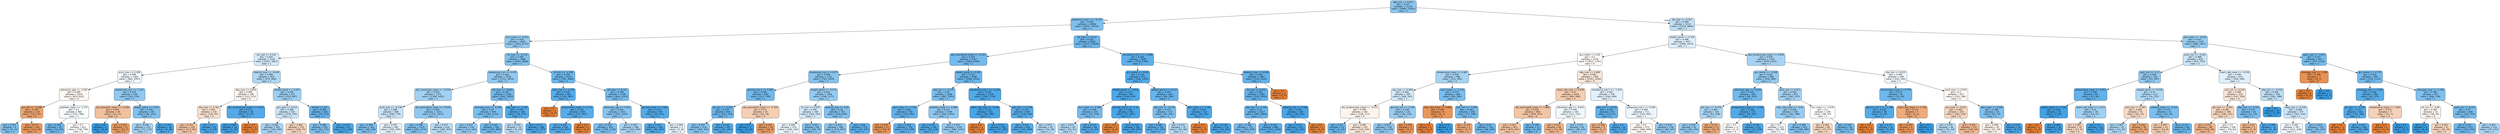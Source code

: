 digraph Tree {
node [shape=box, style="filled, rounded", color="black", fontname="helvetica"] ;
edge [fontname="helvetica"] ;
0 [label="dbp_min <= 0.611\ngini = 0.417\nsamples = 21220\nvalue = [9909, 23581]\nclass = 1", fillcolor="#8cc6f0"] ;
1 [label="potassium_max.1 <= -0.154\ngini = 0.383\nsamples = 16006\nvalue = [6531, 18741]\nclass = 1", fillcolor="#7ebfee"] ;
0 -> 1 [labeldistance=2.5, labelangle=45, headlabel="True"] ;
2 [label="bun_mean <= -0.615\ngini = 0.429\nsamples = 8001\nvalue = [3954, 8715]\nclass = 1", fillcolor="#93c9f1"] ;
1 -> 2 ;
3 [label="ph_max <= 0.152\ngini = 0.493\nsamples = 2102\nvalue = [1457, 1857]\nclass = 1", fillcolor="#d4eaf9"] ;
2 -> 3 ;
4 [label="pco2_max <= 0.289\ngini = 0.499\nsamples = 1283\nvalue = [982, 1057]\nclass = 1", fillcolor="#f1f8fd"] ;
3 -> 4 ;
5 [label="admission_age <= -2.292\ngini = 0.499\nsamples = 1074\nvalue = [879, 823]\nclass = 0", fillcolor="#fdf7f2"] ;
4 -> 5 ;
6 [label="gcs_min <= -0.398\ngini = 0.339\nsamples = 110\nvalue = [127, 35]\nclass = 0", fillcolor="#eca470"] ;
5 -> 6 ;
7 [label="gini = 0.391\nsamples = 9\nvalue = [4, 11]\nclass = 1", fillcolor="#81c1ee"] ;
6 -> 7 ;
8 [label="gini = 0.273\nsamples = 101\nvalue = [123, 24]\nclass = 0", fillcolor="#ea9a60"] ;
6 -> 8 ;
9 [label="platelets_mean <= -1.275\ngini = 0.5\nsamples = 964\nvalue = [752, 788]\nclass = 1", fillcolor="#f6fbfe"] ;
5 -> 9 ;
10 [label="gini = 0.342\nsamples = 42\nvalue = [14, 50]\nclass = 1", fillcolor="#70b8ec"] ;
9 -> 10 ;
11 [label="gini = 0.5\nsamples = 922\nvalue = [738, 738]\nclass = 0", fillcolor="#ffffff"] ;
9 -> 11 ;
12 [label="baseexcess_min <= -1.347\ngini = 0.424\nsamples = 209\nvalue = [103, 234]\nclass = 1", fillcolor="#90c8f0"] ;
4 -> 12 ;
13 [label="abs_basophils_mean <= -0.299\ngini = 0.444\nsamples = 18\nvalue = [22, 11]\nclass = 0", fillcolor="#f2c09c"] ;
12 -> 13 ;
14 [label="gini = 0.0\nsamples = 3\nvalue = [0, 6]\nclass = 1", fillcolor="#399de5"] ;
13 -> 14 ;
15 [label="gini = 0.302\nsamples = 15\nvalue = [22, 5]\nclass = 0", fillcolor="#eb9e66"] ;
13 -> 15 ;
16 [label="weight_admit <= 0.457\ngini = 0.391\nsamples = 191\nvalue = [81, 223]\nclass = 1", fillcolor="#81c1ee"] ;
12 -> 16 ;
17 [label="gini = 0.456\nsamples = 131\nvalue = [72, 133]\nclass = 1", fillcolor="#a4d2f3"] ;
16 -> 17 ;
18 [label="gini = 0.165\nsamples = 60\nvalue = [9, 90]\nclass = 1", fillcolor="#4da7e8"] ;
16 -> 18 ;
19 [label="totalco2_max <= -0.429\ngini = 0.468\nsamples = 819\nvalue = [475, 800]\nclass = 1", fillcolor="#afd7f4"] ;
3 -> 19 ;
20 [label="dbp_max <= 0.819\ngini = 0.499\nsamples = 148\nvalue = [123, 113]\nclass = 0", fillcolor="#fdf5ef"] ;
19 -> 20 ;
21 [label="sbp_max <= 0.762\ngini = 0.491\nsamples = 130\nvalue = [120, 91]\nclass = 0", fillcolor="#f9e1cf"] ;
20 -> 21 ;
22 [label="gini = 0.453\nsamples = 110\nvalue = [117, 62]\nclass = 0", fillcolor="#f3c4a2"] ;
21 -> 22 ;
23 [label="gini = 0.17\nsamples = 20\nvalue = [3, 29]\nclass = 1", fillcolor="#4da7e8"] ;
21 -> 23 ;
24 [label="abs_lymphocytes_mean <= 0.022\ngini = 0.211\nsamples = 18\nvalue = [3, 22]\nclass = 1", fillcolor="#54aae9"] ;
20 -> 24 ;
25 [label="gini = 0.083\nsamples = 16\nvalue = [1, 22]\nclass = 1", fillcolor="#42a1e6"] ;
24 -> 25 ;
26 [label="gini = 0.0\nsamples = 2\nvalue = [2, 0]\nclass = 0", fillcolor="#e58139"] ;
24 -> 26 ;
27 [label="weight_admit <= -0.037\ngini = 0.448\nsamples = 671\nvalue = [352, 687]\nclass = 1", fillcolor="#9ecff2"] ;
19 -> 27 ;
28 [label="gcs_eyes <= 0.412\ngini = 0.489\nsamples = 425\nvalue = [278, 374]\nclass = 1", fillcolor="#cce6f8"] ;
27 -> 28 ;
29 [label="gini = 0.461\nsamples = 302\nvalue = [169, 300]\nclass = 1", fillcolor="#a9d4f4"] ;
28 -> 29 ;
30 [label="gini = 0.482\nsamples = 123\nvalue = [109, 74]\nclass = 0", fillcolor="#f7d7bf"] ;
28 -> 30 ;
31 [label="female <= 0.5\ngini = 0.309\nsamples = 246\nvalue = [74, 313]\nclass = 1", fillcolor="#68b4eb"] ;
27 -> 31 ;
32 [label="gini = 0.388\nsamples = 155\nvalue = [61, 171]\nclass = 1", fillcolor="#80c0ee"] ;
31 -> 32 ;
33 [label="gini = 0.154\nsamples = 91\nvalue = [13, 142]\nclass = 1", fillcolor="#4ba6e7"] ;
31 -> 33 ;
34 [label="inr_max <= -0.178\ngini = 0.391\nsamples = 5899\nvalue = [2497, 6858]\nclass = 1", fillcolor="#81c1ee"] ;
2 -> 34 ;
35 [label="baseexcess_min <= 0.479\ngini = 0.426\nsamples = 3529\nvalue = [1712, 3854]\nclass = 1", fillcolor="#91c9f1"] ;
34 -> 35 ;
36 [label="abs_monocytes_mean <= -0.159\ngini = 0.454\nsamples = 2371\nvalue = [1309, 2451]\nclass = 1", fillcolor="#a3d1f3"] ;
35 -> 36 ;
37 [label="pco2_max <= -0.138\ngini = 0.488\nsamples = 848\nvalue = [568, 779]\nclass = 1", fillcolor="#c9e4f8"] ;
36 -> 37 ;
38 [label="gini = 0.384\nsamples = 161\nvalue = [68, 194]\nclass = 1", fillcolor="#7ebfee"] ;
37 -> 38 ;
39 [label="gini = 0.497\nsamples = 687\nvalue = [500, 585]\nclass = 1", fillcolor="#e2f1fb"] ;
37 -> 39 ;
40 [label="abs_eosinophils_mean <= -0.076\ngini = 0.426\nsamples = 1523\nvalue = [741, 1672]\nclass = 1", fillcolor="#91c8f1"] ;
36 -> 40 ;
41 [label="gini = 0.398\nsamples = 1107\nvalue = [481, 1271]\nclass = 1", fillcolor="#84c2ef"] ;
40 -> 41 ;
42 [label="gini = 0.477\nsamples = 416\nvalue = [260, 401]\nclass = 1", fillcolor="#b9ddf6"] ;
40 -> 42 ;
43 [label="ptt_max <= -0.055\ngini = 0.347\nsamples = 1158\nvalue = [403, 1403]\nclass = 1", fillcolor="#72b9ec"] ;
35 -> 43 ;
44 [label="aniongap_max <= -0.766\ngini = 0.37\nsamples = 976\nvalue = [367, 1132]\nclass = 1", fillcolor="#79bded"] ;
43 -> 44 ;
45 [label="gini = 0.432\nsamples = 236\nvalue = [115, 249]\nclass = 1", fillcolor="#94caf1"] ;
44 -> 45 ;
46 [label="gini = 0.345\nsamples = 740\nvalue = [252, 883]\nclass = 1", fillcolor="#72b9ec"] ;
44 -> 46 ;
47 [label="sbp_max <= -1.302\ngini = 0.207\nsamples = 182\nvalue = [36, 271]\nclass = 1", fillcolor="#53aae8"] ;
43 -> 47 ;
48 [label="gini = 0.476\nsamples = 14\nvalue = [9, 14]\nclass = 1", fillcolor="#b8dcf6"] ;
47 -> 48 ;
49 [label="gini = 0.172\nsamples = 168\nvalue = [27, 257]\nclass = 1", fillcolor="#4ea7e8"] ;
47 -> 49 ;
50 [label="ph_min <= -0.158\ngini = 0.329\nsamples = 2370\nvalue = [785, 3004]\nclass = 1", fillcolor="#6db7ec"] ;
34 -> 50 ;
51 [label="mbp_max <= -1.526\ngini = 0.234\nsamples = 662\nvalue = [141, 901]\nclass = 1", fillcolor="#58ace9"] ;
50 -> 51 ;
52 [label="gini = 0.0\nsamples = 4\nvalue = [4, 0]\nclass = 0", fillcolor="#e58139"] ;
51 -> 52 ;
53 [label="temperature_mean <= 2.731\ngini = 0.229\nsamples = 658\nvalue = [137, 901]\nclass = 1", fillcolor="#57ace9"] ;
51 -> 53 ;
54 [label="gini = 0.224\nsamples = 656\nvalue = [133, 901]\nclass = 1", fillcolor="#56abe9"] ;
53 -> 54 ;
55 [label="gini = 0.0\nsamples = 2\nvalue = [4, 0]\nclass = 0", fillcolor="#e58139"] ;
53 -> 55 ;
56 [label="ptt_max <= 0.107\ngini = 0.359\nsamples = 1708\nvalue = [644, 2103]\nclass = 1", fillcolor="#76bbed"] ;
50 -> 56 ;
57 [label="admission_age <= 1.022\ngini = 0.402\nsamples = 1251\nvalue = [552, 1432]\nclass = 1", fillcolor="#85c3ef"] ;
56 -> 57 ;
58 [label="gini = 0.378\nsamples = 955\nvalue = [390, 1149]\nclass = 1", fillcolor="#7cbeee"] ;
57 -> 58 ;
59 [label="gini = 0.463\nsamples = 296\nvalue = [162, 283]\nclass = 1", fillcolor="#aad5f4"] ;
57 -> 59 ;
60 [label="glucose_mean <= 2.982\ngini = 0.212\nsamples = 457\nvalue = [92, 671]\nclass = 1", fillcolor="#54aae9"] ;
56 -> 60 ;
61 [label="gini = 0.201\nsamples = 450\nvalue = [85, 663]\nclass = 1", fillcolor="#52aae8"] ;
60 -> 61 ;
62 [label="gini = 0.498\nsamples = 7\nvalue = [7, 8]\nclass = 1", fillcolor="#e6f3fc"] ;
60 -> 62 ;
63 [label="ph_max <= 0.152\ngini = 0.325\nsamples = 8005\nvalue = [2577, 10026]\nclass = 1", fillcolor="#6cb6ec"] ;
1 -> 63 ;
64 [label="abs_neutrophils_mean <= -0.201\ngini = 0.354\nsamples = 5167\nvalue = [1859, 6240]\nclass = 1", fillcolor="#74baed"] ;
63 -> 64 ;
65 [label="baseexcess_min <= 0.073\ngini = 0.406\nsamples = 1721\nvalue = [763, 1930]\nclass = 1", fillcolor="#87c4ef"] ;
64 -> 65 ;
66 [label="glucose_min.2 <= 1.967\ngini = 0.346\nsamples = 626\nvalue = [217, 759]\nclass = 1", fillcolor="#72b9ec"] ;
65 -> 66 ;
67 [label="ptt_min <= -0.162\ngini = 0.325\nsamples = 601\nvalue = [191, 743]\nclass = 1", fillcolor="#6cb6ec"] ;
66 -> 67 ;
68 [label="gini = 0.407\nsamples = 314\nvalue = [140, 352]\nclass = 1", fillcolor="#88c4ef"] ;
67 -> 68 ;
69 [label="gini = 0.204\nsamples = 287\nvalue = [51, 391]\nclass = 1", fillcolor="#53aae8"] ;
67 -> 69 ;
70 [label="abs_eosinophils_mean <= -0.356\ngini = 0.472\nsamples = 25\nvalue = [26, 16]\nclass = 0", fillcolor="#f5cfb3"] ;
66 -> 70 ;
71 [label="gini = 0.0\nsamples = 7\nvalue = [0, 10]\nclass = 1", fillcolor="#399de5"] ;
70 -> 71 ;
72 [label="gini = 0.305\nsamples = 18\nvalue = [26, 6]\nclass = 0", fillcolor="#eb9e67"] ;
70 -> 72 ;
73 [label="weight_admit <= -0.573\ngini = 0.434\nsamples = 1095\nvalue = [546, 1171]\nclass = 1", fillcolor="#95cbf1"] ;
65 -> 73 ;
74 [label="inr_min <= 0.078\ngini = 0.492\nsamples = 340\nvalue = [228, 293]\nclass = 1", fillcolor="#d3e9f9"] ;
73 -> 74 ;
75 [label="gini = 0.499\nsamples = 274\nvalue = [200, 220]\nclass = 1", fillcolor="#edf6fd"] ;
74 -> 75 ;
76 [label="gini = 0.401\nsamples = 66\nvalue = [28, 73]\nclass = 1", fillcolor="#85c3ef"] ;
74 -> 76 ;
77 [label="totalco2_max <= 0.02\ngini = 0.39\nsamples = 755\nvalue = [318, 878]\nclass = 1", fillcolor="#81c0ee"] ;
73 -> 77 ;
78 [label="gini = 0.419\nsamples = 580\nvalue = [276, 647]\nclass = 1", fillcolor="#8dc7f0"] ;
77 -> 78 ;
79 [label="gini = 0.26\nsamples = 175\nvalue = [42, 231]\nclass = 1", fillcolor="#5dafea"] ;
77 -> 79 ;
80 [label="weight_admit <= 0.403\ngini = 0.323\nsamples = 3446\nvalue = [1096, 4310]\nclass = 1", fillcolor="#6bb6ec"] ;
64 -> 80 ;
81 [label="sbp_min <= -0.733\ngini = 0.38\nsamples = 2208\nvalue = [887, 2592]\nclass = 1", fillcolor="#7dbfee"] ;
80 -> 81 ;
82 [label="spo2_mean <= -7.734\ngini = 0.282\nsamples = 730\nvalue = [193, 942]\nclass = 1", fillcolor="#62b1ea"] ;
81 -> 82 ;
83 [label="gini = 0.245\nsamples = 12\nvalue = [18, 3]\nclass = 0", fillcolor="#e9965a"] ;
82 -> 83 ;
84 [label="gini = 0.265\nsamples = 718\nvalue = [175, 939]\nclass = 1", fillcolor="#5eafea"] ;
82 -> 84 ;
85 [label="platelets_mean <= -0.889\ngini = 0.417\nsamples = 1478\nvalue = [694, 1650]\nclass = 1", fillcolor="#8cc6f0"] ;
81 -> 85 ;
86 [label="gini = 0.201\nsamples = 146\nvalue = [28, 219]\nclass = 1", fillcolor="#52aae8"] ;
85 -> 86 ;
87 [label="gini = 0.433\nsamples = 1332\nvalue = [666, 1431]\nclass = 1", fillcolor="#95cbf1"] ;
85 -> 87 ;
88 [label="hematocrit_min.1 <= -0.126\ngini = 0.193\nsamples = 1238\nvalue = [209, 1718]\nclass = 1", fillcolor="#51a9e8"] ;
80 -> 88 ;
89 [label="heart_rate_max <= -2.078\ngini = 0.133\nsamples = 551\nvalue = [60, 780]\nclass = 1", fillcolor="#48a5e7"] ;
88 -> 89 ;
90 [label="gini = 0.0\nsamples = 1\nvalue = [3, 0]\nclass = 0", fillcolor="#e58139"] ;
89 -> 90 ;
91 [label="gini = 0.127\nsamples = 550\nvalue = [57, 780]\nclass = 1", fillcolor="#47a4e7"] ;
89 -> 91 ;
92 [label="po2_min <= 0.736\ngini = 0.237\nsamples = 687\nvalue = [149, 938]\nclass = 1", fillcolor="#58ade9"] ;
88 -> 92 ;
93 [label="gini = 0.214\nsamples = 644\nvalue = [125, 899]\nclass = 1", fillcolor="#55abe9"] ;
92 -> 93 ;
94 [label="gini = 0.472\nsamples = 43\nvalue = [24, 39]\nclass = 1", fillcolor="#b3d9f5"] ;
92 -> 94 ;
95 [label="hematocrit_min.1 <= -0.889\ngini = 0.268\nsamples = 2838\nvalue = [718, 3786]\nclass = 1", fillcolor="#5fb0ea"] ;
63 -> 95 ;
96 [label="gcs_verbal <= 0.618\ngini = 0.215\nsamples = 971\nvalue = [189, 1353]\nclass = 1", fillcolor="#55abe9"] ;
95 -> 96 ;
97 [label="weight_admit <= -0.932\ngini = 0.175\nsamples = 667\nvalue = [104, 970]\nclass = 1", fillcolor="#4ea8e8"] ;
96 -> 97 ;
98 [label="bun_mean <= -0.566\ngini = 0.356\nsamples = 105\nvalue = [37, 123]\nclass = 1", fillcolor="#75baed"] ;
97 -> 98 ;
99 [label="gini = 0.471\nsamples = 39\nvalue = [25, 41]\nclass = 1", fillcolor="#b2d9f5"] ;
98 -> 99 ;
100 [label="gini = 0.223\nsamples = 66\nvalue = [12, 82]\nclass = 1", fillcolor="#56abe9"] ;
98 -> 100 ;
101 [label="glucose_max.2 <= -1.13\ngini = 0.136\nsamples = 562\nvalue = [67, 847]\nclass = 1", fillcolor="#49a5e7"] ;
97 -> 101 ;
102 [label="gini = 0.0\nsamples = 1\nvalue = [2, 0]\nclass = 0", fillcolor="#e58139"] ;
101 -> 102 ;
103 [label="gini = 0.132\nsamples = 561\nvalue = [65, 847]\nclass = 1", fillcolor="#48a5e7"] ;
101 -> 103 ;
104 [label="weight_admit <= -0.117\ngini = 0.297\nsamples = 304\nvalue = [85, 383]\nclass = 1", fillcolor="#65b3eb"] ;
96 -> 104 ;
105 [label="dbp_min <= -0.278\ngini = 0.375\nsamples = 172\nvalue = [67, 201]\nclass = 1", fillcolor="#7bbeee"] ;
104 -> 105 ;
106 [label="gini = 0.266\nsamples = 102\nvalue = [25, 133]\nclass = 1", fillcolor="#5eafea"] ;
105 -> 106 ;
107 [label="gini = 0.472\nsamples = 70\nvalue = [42, 68]\nclass = 1", fillcolor="#b3daf5"] ;
105 -> 107 ;
108 [label="wbc_mean <= -1.169\ngini = 0.164\nsamples = 132\nvalue = [18, 182]\nclass = 1", fillcolor="#4da7e8"] ;
104 -> 108 ;
109 [label="gini = 0.0\nsamples = 2\nvalue = [2, 0]\nclass = 0", fillcolor="#e58139"] ;
108 -> 109 ;
110 [label="gini = 0.149\nsamples = 130\nvalue = [16, 182]\nclass = 1", fillcolor="#4aa6e7"] ;
108 -> 110 ;
111 [label="totalco2_max <= 8.648\ngini = 0.293\nsamples = 1867\nvalue = [529, 2433]\nclass = 1", fillcolor="#64b2eb"] ;
95 -> 111 ;
112 [label="inr_min <= 0.255\ngini = 0.292\nsamples = 1865\nvalue = [525, 2433]\nclass = 1", fillcolor="#64b2eb"] ;
111 -> 112 ;
113 [label="sbp_max <= -0.336\ngini = 0.31\nsamples = 1617\nvalue = [495, 2083]\nclass = 1", fillcolor="#68b4eb"] ;
112 -> 113 ;
114 [label="gini = 0.368\nsamples = 731\nvalue = [282, 879]\nclass = 1", fillcolor="#79bced"] ;
113 -> 114 ;
115 [label="gini = 0.255\nsamples = 886\nvalue = [213, 1204]\nclass = 1", fillcolor="#5caeea"] ;
113 -> 115 ;
116 [label="totalco2_min <= 3.768\ngini = 0.145\nsamples = 248\nvalue = [30, 350]\nclass = 1", fillcolor="#4aa5e7"] ;
112 -> 116 ;
117 [label="gini = 0.137\nsamples = 247\nvalue = [28, 350]\nclass = 1", fillcolor="#49a5e7"] ;
116 -> 117 ;
118 [label="gini = 0.0\nsamples = 1\nvalue = [2, 0]\nclass = 0", fillcolor="#e58139"] ;
116 -> 118 ;
119 [label="gini = 0.0\nsamples = 2\nvalue = [4, 0]\nclass = 0", fillcolor="#e58139"] ;
111 -> 119 ;
120 [label="ptt_max <= -0.327\ngini = 0.484\nsamples = 5214\nvalue = [3378, 4840]\nclass = 1", fillcolor="#c3e1f7"] ;
0 -> 120 [labeldistance=2.5, labelangle=-45, headlabel="False"] ;
121 [label="weight_admit <= 0.356\ngini = 0.496\nsamples = 3471\nvalue = [2490, 2973]\nclass = 1", fillcolor="#dfeffb"] ;
120 -> 121 ;
122 [label="gcs_motor <= 0.26\ngini = 0.5\nsamples = 2278\nvalue = [1812, 1741]\nclass = 0", fillcolor="#fefaf7"] ;
121 -> 122 ;
123 [label="temperature_mean <= 0.487\ngini = 0.458\nsamples = 496\nvalue = [271, 491]\nclass = 1", fillcolor="#a6d3f3"] ;
122 -> 123 ;
124 [label="sbp_max <= 0.499\ngini = 0.492\nsamples = 290\nvalue = [188, 242]\nclass = 1", fillcolor="#d3e9f9"] ;
123 -> 124 ;
125 [label="abs_lymphocytes_mean <= -0.211\ngini = 0.499\nsamples = 165\nvalue = [128, 117]\nclass = 0", fillcolor="#fdf4ee"] ;
124 -> 125 ;
126 [label="gini = 0.32\nsamples = 13\nvalue = [4, 16]\nclass = 1", fillcolor="#6ab6ec"] ;
125 -> 126 ;
127 [label="gini = 0.495\nsamples = 152\nvalue = [124, 101]\nclass = 0", fillcolor="#fae8da"] ;
125 -> 127 ;
128 [label="glucose_min <= 2.166\ngini = 0.438\nsamples = 125\nvalue = [60, 125]\nclass = 1", fillcolor="#98ccf1"] ;
124 -> 128 ;
129 [label="gini = 0.423\nsamples = 120\nvalue = [54, 124]\nclass = 1", fillcolor="#8fc8f0"] ;
128 -> 129 ;
130 [label="gini = 0.245\nsamples = 5\nvalue = [6, 1]\nclass = 0", fillcolor="#e9965a"] ;
128 -> 130 ;
131 [label="spo2_mean <= -1.133\ngini = 0.375\nsamples = 206\nvalue = [83, 249]\nclass = 1", fillcolor="#7bbeee"] ;
123 -> 131 ;
132 [label="resp_rate_mean <= 0.608\ngini = 0.245\nsamples = 6\nvalue = [6, 1]\nclass = 0", fillcolor="#e9965a"] ;
131 -> 132 ;
133 [label="gini = 0.0\nsamples = 5\nvalue = [6, 0]\nclass = 0", fillcolor="#e58139"] ;
132 -> 133 ;
134 [label="gini = 0.0\nsamples = 1\nvalue = [0, 1]\nclass = 1", fillcolor="#399de5"] ;
132 -> 134 ;
135 [label="po2_min <= -1.059\ngini = 0.362\nsamples = 200\nvalue = [77, 248]\nclass = 1", fillcolor="#76bbed"] ;
131 -> 135 ;
136 [label="gini = 0.375\nsamples = 5\nvalue = [9, 3]\nclass = 0", fillcolor="#eeab7b"] ;
135 -> 136 ;
137 [label="gini = 0.34\nsamples = 195\nvalue = [68, 245]\nclass = 1", fillcolor="#70b8ec"] ;
135 -> 137 ;
138 [label="dbp_max <= 0.489\ngini = 0.495\nsamples = 1782\nvalue = [1541, 1250]\nclass = 0", fillcolor="#fae7da"] ;
122 -> 138 ;
139 [label="heart_rate_max <= 0.838\ngini = 0.47\nsamples = 1024\nvalue = [995, 606]\nclass = 0", fillcolor="#f5ceb2"] ;
138 -> 139 ;
140 [label="abs_eosinophils_mean <= 1.889\ngini = 0.456\nsamples = 864\nvalue = [874, 475]\nclass = 0", fillcolor="#f3c5a5"] ;
139 -> 140 ;
141 [label="gini = 0.453\nsamples = 851\nvalue = [870, 461]\nclass = 0", fillcolor="#f3c4a2"] ;
140 -> 141 ;
142 [label="gini = 0.346\nsamples = 13\nvalue = [4, 14]\nclass = 1", fillcolor="#72b9ec"] ;
140 -> 142 ;
143 [label="admission_age <= -0.915\ngini = 0.499\nsamples = 160\nvalue = [121, 131]\nclass = 1", fillcolor="#f0f8fd"] ;
139 -> 143 ;
144 [label="gini = 0.413\nsamples = 66\nvalue = [73, 30]\nclass = 0", fillcolor="#f0b58a"] ;
143 -> 144 ;
145 [label="gini = 0.437\nsamples = 94\nvalue = [48, 101]\nclass = 1", fillcolor="#97ccf1"] ;
143 -> 145 ;
146 [label="hematocrit_min.1 <= -1.203\ngini = 0.497\nsamples = 758\nvalue = [546, 644]\nclass = 1", fillcolor="#e1f0fb"] ;
138 -> 146 ;
147 [label="dbp_min <= 0.676\ngini = 0.287\nsamples = 47\nvalue = [12, 57]\nclass = 1", fillcolor="#63b2ea"] ;
146 -> 147 ;
148 [label="gini = 0.408\nsamples = 5\nvalue = [5, 2]\nclass = 0", fillcolor="#efb388"] ;
147 -> 148 ;
149 [label="gini = 0.2\nsamples = 42\nvalue = [7, 55]\nclass = 1", fillcolor="#52a9e8"] ;
147 -> 149 ;
150 [label="potassium_min.1 <= 0.583\ngini = 0.499\nsamples = 711\nvalue = [534, 587]\nclass = 1", fillcolor="#edf6fd"] ;
146 -> 150 ;
151 [label="gini = 0.5\nsamples = 573\nvalue = [466, 440]\nclass = 0", fillcolor="#fef8f4"] ;
150 -> 151 ;
152 [label="gini = 0.432\nsamples = 138\nvalue = [68, 147]\nclass = 1", fillcolor="#95caf1"] ;
150 -> 152 ;
153 [label="abs_lymphocytes_mean <= 0.028\ngini = 0.458\nsamples = 1193\nvalue = [678, 1232]\nclass = 1", fillcolor="#a6d3f3"] ;
121 -> 153 ;
154 [label="gcs_verbal <= -0.308\ngini = 0.432\nsamples = 895\nvalue = [456, 990]\nclass = 1", fillcolor="#94caf1"] ;
153 -> 154 ;
155 [label="admission_age <= -0.629\ngini = 0.344\nsamples = 240\nvalue = [89, 315]\nclass = 1", fillcolor="#71b9ec"] ;
154 -> 155 ;
156 [label="ptt_max <= -0.378\ngini = 0.465\nsamples = 105\nvalue = [63, 108]\nclass = 1", fillcolor="#acd6f4"] ;
155 -> 156 ;
157 [label="gini = 0.434\nsamples = 92\nvalue = [48, 103]\nclass = 1", fillcolor="#95cbf1"] ;
156 -> 157 ;
158 [label="gini = 0.375\nsamples = 13\nvalue = [15, 5]\nclass = 0", fillcolor="#eeab7b"] ;
156 -> 158 ;
159 [label="temperature_mean <= -1.916\ngini = 0.198\nsamples = 135\nvalue = [26, 207]\nclass = 1", fillcolor="#52a9e8"] ;
155 -> 159 ;
160 [label="gini = 0.5\nsamples = 4\nvalue = [3, 3]\nclass = 0", fillcolor="#ffffff"] ;
159 -> 160 ;
161 [label="gini = 0.182\nsamples = 131\nvalue = [23, 204]\nclass = 1", fillcolor="#4fa8e8"] ;
159 -> 161 ;
162 [label="spo2_min <= 0.417\ngini = 0.456\nsamples = 655\nvalue = [367, 675]\nclass = 1", fillcolor="#a5d2f3"] ;
154 -> 162 ;
163 [label="resp_rate_mean <= -0.61\ngini = 0.438\nsamples = 546\nvalue = [281, 588]\nclass = 1", fillcolor="#98ccf1"] ;
162 -> 163 ;
164 [label="gini = 0.5\nsamples = 123\nvalue = [95, 99]\nclass = 1", fillcolor="#f7fbfe"] ;
163 -> 164 ;
165 [label="gini = 0.399\nsamples = 423\nvalue = [186, 489]\nclass = 1", fillcolor="#84c2ef"] ;
163 -> 165 ;
166 [label="bun_mean <= -0.039\ngini = 0.5\nsamples = 109\nvalue = [86, 87]\nclass = 1", fillcolor="#fdfeff"] ;
162 -> 166 ;
167 [label="gini = 0.482\nsamples = 80\nvalue = [75, 51]\nclass = 0", fillcolor="#f7d7c0"] ;
166 -> 167 ;
168 [label="gini = 0.359\nsamples = 29\nvalue = [11, 36]\nclass = 1", fillcolor="#76bbed"] ;
166 -> 168 ;
169 [label="sbp_min <= 0.033\ngini = 0.499\nsamples = 298\nvalue = [222, 242]\nclass = 1", fillcolor="#eff7fd"] ;
153 -> 169 ;
170 [label="bicarbonate_mean <= 0.779\ngini = 0.337\nsamples = 41\nvalue = [12, 44]\nclass = 1", fillcolor="#6fb8ec"] ;
169 -> 170 ;
171 [label="glucose_min.2 <= -1.198\ngini = 0.219\nsamples = 36\nvalue = [6, 42]\nclass = 1", fillcolor="#55abe9"] ;
170 -> 171 ;
172 [label="gini = 0.0\nsamples = 1\nvalue = [1, 0]\nclass = 0", fillcolor="#e58139"] ;
171 -> 172 ;
173 [label="gini = 0.19\nsamples = 35\nvalue = [5, 42]\nclass = 1", fillcolor="#51a9e8"] ;
171 -> 173 ;
174 [label="heart_rate_mean <= 1.138\ngini = 0.375\nsamples = 5\nvalue = [6, 2]\nclass = 0", fillcolor="#eeab7b"] ;
170 -> 174 ;
175 [label="gini = 0.245\nsamples = 4\nvalue = [6, 1]\nclass = 0", fillcolor="#e9965a"] ;
174 -> 175 ;
176 [label="gini = 0.0\nsamples = 1\nvalue = [0, 1]\nclass = 1", fillcolor="#399de5"] ;
174 -> 176 ;
177 [label="pco2_max <= 0.033\ngini = 0.5\nsamples = 257\nvalue = [210, 198]\nclass = 0", fillcolor="#fef8f4"] ;
169 -> 177 ;
178 [label="gcs_eyes <= 0.412\ngini = 0.483\nsamples = 203\nvalue = [185, 128]\nclass = 0", fillcolor="#f7d8c2"] ;
177 -> 178 ;
179 [label="gini = 0.476\nsamples = 66\nvalue = [41, 64]\nclass = 1", fillcolor="#b8dcf6"] ;
178 -> 179 ;
180 [label="gini = 0.426\nsamples = 137\nvalue = [144, 64]\nclass = 0", fillcolor="#f1b991"] ;
178 -> 180 ;
181 [label="dbp_mean <= 0.599\ngini = 0.388\nsamples = 54\nvalue = [25, 70]\nclass = 1", fillcolor="#80c0ee"] ;
177 -> 181 ;
182 [label="gini = 0.499\nsamples = 20\nvalue = [21, 19]\nclass = 0", fillcolor="#fdf3ec"] ;
181 -> 182 ;
183 [label="gini = 0.135\nsamples = 34\nvalue = [4, 51]\nclass = 1", fillcolor="#49a5e7"] ;
181 -> 183 ;
184 [label="bun_mean <= -0.419\ngini = 0.437\nsamples = 1743\nvalue = [888, 1867]\nclass = 1", fillcolor="#97ccf1"] ;
120 -> 184 ;
185 [label="pco2_min <= -0.261\ngini = 0.488\nsamples = 810\nvalue = [551, 753]\nclass = 1", fillcolor="#cae5f8"] ;
184 -> 185 ;
186 [label="spo2_min <= 0.12\ngini = 0.428\nsamples = 191\nvalue = [93, 207]\nclass = 1", fillcolor="#92c9f1"] ;
185 -> 186 ;
187 [label="temperature_mean <= 0.051\ngini = 0.284\nsamples = 64\nvalue = [17, 82]\nclass = 1", fillcolor="#62b1ea"] ;
186 -> 187 ;
188 [label="weight_admit <= -1.501\ngini = 0.098\nsamples = 35\nvalue = [3, 55]\nclass = 1", fillcolor="#44a2e6"] ;
187 -> 188 ;
189 [label="gini = 0.0\nsamples = 1\nvalue = [1, 0]\nclass = 0", fillcolor="#e58139"] ;
188 -> 189 ;
190 [label="gini = 0.068\nsamples = 34\nvalue = [2, 55]\nclass = 1", fillcolor="#40a1e6"] ;
188 -> 190 ;
191 [label="heart_rate_mean <= 1.513\ngini = 0.45\nsamples = 29\nvalue = [14, 27]\nclass = 1", fillcolor="#a0d0f2"] ;
187 -> 191 ;
192 [label="gini = 0.483\nsamples = 19\nvalue = [13, 9]\nclass = 0", fillcolor="#f7d8c2"] ;
191 -> 192 ;
193 [label="gini = 0.1\nsamples = 10\nvalue = [1, 18]\nclass = 1", fillcolor="#44a2e6"] ;
191 -> 193 ;
194 [label="weight_admit <= -0.539\ngini = 0.47\nsamples = 127\nvalue = [76, 125]\nclass = 1", fillcolor="#b1d9f5"] ;
186 -> 194 ;
195 [label="po2_max <= 0.587\ngini = 0.486\nsamples = 55\nvalue = [45, 32]\nclass = 0", fillcolor="#f7dbc6"] ;
194 -> 195 ;
196 [label="gini = 0.467\nsamples = 25\nvalue = [13, 22]\nclass = 1", fillcolor="#aed7f4"] ;
195 -> 196 ;
197 [label="gini = 0.363\nsamples = 30\nvalue = [32, 10]\nclass = 0", fillcolor="#eda877"] ;
195 -> 197 ;
198 [label="chloride_mean <= -0.312\ngini = 0.375\nsamples = 72\nvalue = [31, 93]\nclass = 1", fillcolor="#7bbeee"] ;
194 -> 198 ;
199 [label="gini = 0.469\nsamples = 12\nvalue = [10, 6]\nclass = 0", fillcolor="#f5cdb0"] ;
198 -> 199 ;
200 [label="gini = 0.313\nsamples = 60\nvalue = [21, 87]\nclass = 1", fillcolor="#69b5eb"] ;
198 -> 200 ;
201 [label="heart_rate_mean <= -0.256\ngini = 0.496\nsamples = 619\nvalue = [458, 546]\nclass = 1", fillcolor="#dfeffb"] ;
185 -> 201 ;
202 [label="po2_min <= 0.018\ngini = 0.494\nsamples = 224\nvalue = [197, 158]\nclass = 0", fillcolor="#fae6d8"] ;
201 -> 202 ;
203 [label="ptt_max <= -0.041\ngini = 0.481\nsamples = 198\nvalue = [186, 125]\nclass = 0", fillcolor="#f6d6be"] ;
202 -> 203 ;
204 [label="gini = 0.411\nsamples = 98\nvalue = [108, 44]\nclass = 0", fillcolor="#f0b48a"] ;
203 -> 204 ;
205 [label="gini = 0.5\nsamples = 100\nvalue = [78, 81]\nclass = 1", fillcolor="#f8fbfe"] ;
203 -> 205 ;
206 [label="dbp_max <= -0.247\ngini = 0.375\nsamples = 26\nvalue = [11, 33]\nclass = 1", fillcolor="#7bbeee"] ;
202 -> 206 ;
207 [label="gini = 0.42\nsamples = 5\nvalue = [7, 3]\nclass = 0", fillcolor="#f0b78e"] ;
206 -> 207 ;
208 [label="gini = 0.208\nsamples = 21\nvalue = [4, 30]\nclass = 1", fillcolor="#53aae8"] ;
206 -> 208 ;
209 [label="sbp_min <= -0.516\ngini = 0.481\nsamples = 395\nvalue = [261, 388]\nclass = 1", fillcolor="#bedff6"] ;
201 -> 209 ;
210 [label="gini = 0.0\nsamples = 18\nvalue = [0, 34]\nclass = 1", fillcolor="#399de5"] ;
209 -> 210 ;
211 [label="mbp_max <= 0.434\ngini = 0.489\nsamples = 377\nvalue = [261, 354]\nclass = 1", fillcolor="#cbe5f8"] ;
209 -> 211 ;
212 [label="gini = 0.499\nsamples = 267\nvalue = [212, 228]\nclass = 1", fillcolor="#f1f8fd"] ;
211 -> 212 ;
213 [label="gini = 0.403\nsamples = 110\nvalue = [49, 126]\nclass = 1", fillcolor="#86c3ef"] ;
211 -> 213 ;
214 [label="spo2_max <= -3.657\ngini = 0.357\nsamples = 933\nvalue = [337, 1114]\nclass = 1", fillcolor="#75bbed"] ;
184 -> 214 ;
215 [label="aniongap_max <= 1.396\ngini = 0.198\nsamples = 7\nvalue = [8, 1]\nclass = 0", fillcolor="#e89152"] ;
214 -> 215 ;
216 [label="gini = 0.0\nsamples = 6\nvalue = [8, 0]\nclass = 0", fillcolor="#e58139"] ;
215 -> 216 ;
217 [label="gini = 0.0\nsamples = 1\nvalue = [0, 1]\nclass = 1", fillcolor="#399de5"] ;
215 -> 217 ;
218 [label="gcs_verbal <= -0.772\ngini = 0.352\nsamples = 926\nvalue = [329, 1113]\nclass = 1", fillcolor="#74baed"] ;
214 -> 218 ;
219 [label="aniongap_min <= 2.926\ngini = 0.246\nsamples = 269\nvalue = [63, 375]\nclass = 1", fillcolor="#5aade9"] ;
218 -> 219 ;
220 [label="ph_max <= -2.339\ngini = 0.217\nsamples = 262\nvalue = [52, 368]\nclass = 1", fillcolor="#55abe9"] ;
219 -> 220 ;
221 [label="gini = 0.0\nsamples = 2\nvalue = [3, 0]\nclass = 0", fillcolor="#e58139"] ;
220 -> 221 ;
222 [label="gini = 0.207\nsamples = 260\nvalue = [49, 368]\nclass = 1", fillcolor="#53aae8"] ;
220 -> 222 ;
223 [label="temperature_mean <= 1.063\ngini = 0.475\nsamples = 7\nvalue = [11, 7]\nclass = 0", fillcolor="#f6d1b7"] ;
219 -> 223 ;
224 [label="gini = 0.0\nsamples = 5\nvalue = [11, 0]\nclass = 0", fillcolor="#e58139"] ;
223 -> 224 ;
225 [label="gini = 0.0\nsamples = 2\nvalue = [0, 7]\nclass = 1", fillcolor="#399de5"] ;
223 -> 225 ;
226 [label="aniongap_max <= -0.766\ngini = 0.389\nsamples = 657\nvalue = [266, 738]\nclass = 1", fillcolor="#80c0ee"] ;
218 -> 226 ;
227 [label="ph_min <= -0.86\ngini = 0.499\nsamples = 51\nvalue = [38, 35]\nclass = 0", fillcolor="#fdf5ef"] ;
226 -> 227 ;
228 [label="gini = 0.0\nsamples = 4\nvalue = [0, 9]\nclass = 1", fillcolor="#399de5"] ;
227 -> 228 ;
229 [label="gini = 0.482\nsamples = 47\nvalue = [38, 26]\nclass = 0", fillcolor="#f7d7c0"] ;
227 -> 229 ;
230 [label="spo2_min <= 0.417\ngini = 0.37\nsamples = 606\nvalue = [228, 703]\nclass = 1", fillcolor="#79bded"] ;
226 -> 230 ;
231 [label="gini = 0.333\nsamples = 473\nvalue = [153, 572]\nclass = 1", fillcolor="#6eb7ec"] ;
230 -> 231 ;
232 [label="gini = 0.463\nsamples = 133\nvalue = [75, 131]\nclass = 1", fillcolor="#aad5f4"] ;
230 -> 232 ;
}